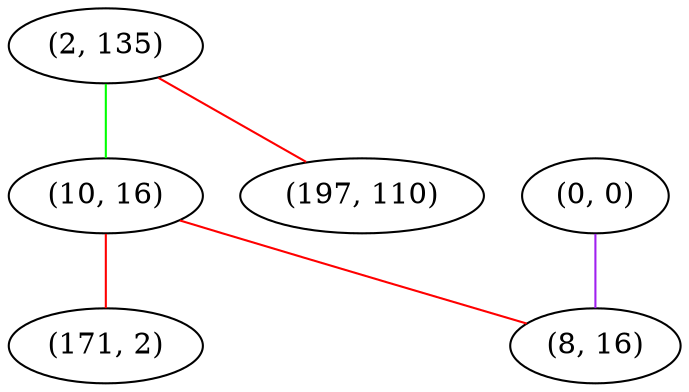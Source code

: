 graph "" {
"(2, 135)";
"(0, 0)";
"(10, 16)";
"(171, 2)";
"(197, 110)";
"(8, 16)";
"(2, 135)" -- "(197, 110)"  [color=red, key=0, weight=1];
"(2, 135)" -- "(10, 16)"  [color=green, key=0, weight=2];
"(0, 0)" -- "(8, 16)"  [color=purple, key=0, weight=4];
"(10, 16)" -- "(171, 2)"  [color=red, key=0, weight=1];
"(10, 16)" -- "(8, 16)"  [color=red, key=0, weight=1];
}
